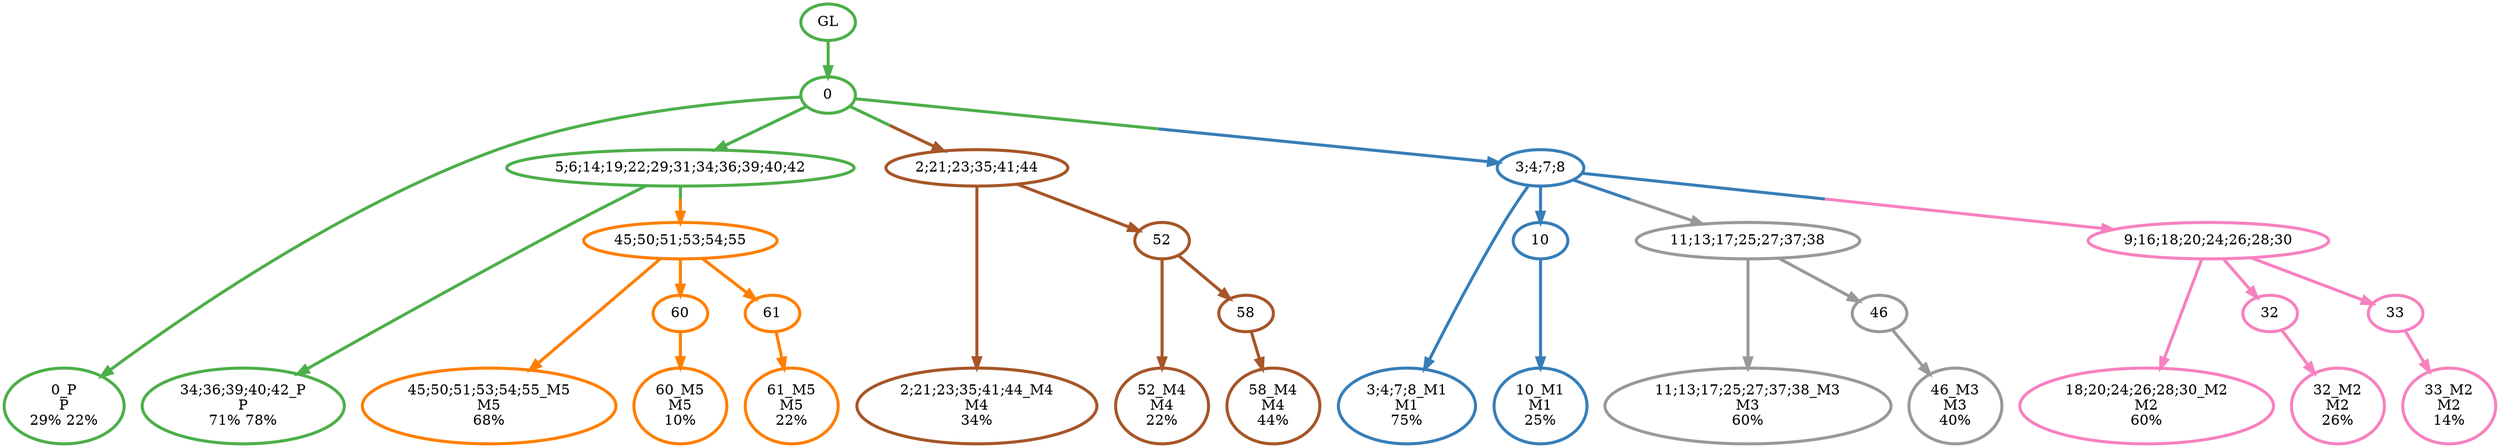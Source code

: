 digraph T {
	{
		rank=same
		28 [penwidth=3,colorscheme=set19,color=3,label="0_P\nP\n29% 22%"]
		26 [penwidth=3,colorscheme=set19,color=3,label="34;36;39;40;42_P\nP\n71% 78%"]
		25 [penwidth=3,colorscheme=set19,color=2,label="3;4;7;8_M1\nM1\n75%"]
		23 [penwidth=3,colorscheme=set19,color=2,label="10_M1\nM1\n25%"]
		22 [penwidth=3,colorscheme=set19,color=8,label="18;20;24;26;28;30_M2\nM2\n60%"]
		20 [penwidth=3,colorscheme=set19,color=8,label="32_M2\nM2\n26%"]
		18 [penwidth=3,colorscheme=set19,color=8,label="33_M2\nM2\n14%"]
		17 [penwidth=3,colorscheme=set19,color=9,label="11;13;17;25;27;37;38_M3\nM3\n60%"]
		15 [penwidth=3,colorscheme=set19,color=9,label="46_M3\nM3\n40%"]
		14 [penwidth=3,colorscheme=set19,color=7,label="2;21;23;35;41;44_M4\nM4\n34%"]
		12 [penwidth=3,colorscheme=set19,color=7,label="52_M4\nM4\n22%"]
		10 [penwidth=3,colorscheme=set19,color=7,label="58_M4\nM4\n44%"]
		9 [penwidth=3,colorscheme=set19,color=5,label="45;50;51;53;54;55_M5\nM5\n68%"]
		7 [penwidth=3,colorscheme=set19,color=5,label="60_M5\nM5\n10%"]
		5 [penwidth=3,colorscheme=set19,color=5,label="61_M5\nM5\n22%"]
	}
	30 [penwidth=3,colorscheme=set19,color=3,label="GL"]
	29 [penwidth=3,colorscheme=set19,color=3,label="0"]
	27 [penwidth=3,colorscheme=set19,color=3,label="5;6;14;19;22;29;31;34;36;39;40;42"]
	24 [penwidth=3,colorscheme=set19,color=2,label="10"]
	21 [penwidth=3,colorscheme=set19,color=8,label="32"]
	19 [penwidth=3,colorscheme=set19,color=8,label="33"]
	16 [penwidth=3,colorscheme=set19,color=9,label="46"]
	13 [penwidth=3,colorscheme=set19,color=7,label="52"]
	11 [penwidth=3,colorscheme=set19,color=7,label="58"]
	8 [penwidth=3,colorscheme=set19,color=5,label="60"]
	6 [penwidth=3,colorscheme=set19,color=5,label="61"]
	4 [penwidth=3,colorscheme=set19,color=9,label="11;13;17;25;27;37;38"]
	3 [penwidth=3,colorscheme=set19,color=8,label="9;16;18;20;24;26;28;30"]
	2 [penwidth=3,colorscheme=set19,color=5,label="45;50;51;53;54;55"]
	1 [penwidth=3,colorscheme=set19,color=7,label="2;21;23;35;41;44"]
	0 [penwidth=3,colorscheme=set19,color=2,label="3;4;7;8"]
	30 -> 29 [penwidth=3,colorscheme=set19,color=3]
	29 -> 28 [penwidth=3,colorscheme=set19,color=3]
	29 -> 27 [penwidth=3,colorscheme=set19,color=3]
	29 -> 1 [penwidth=3,colorscheme=set19,color="3;0.5:7"]
	29 -> 0 [penwidth=3,colorscheme=set19,color="3;0.5:2"]
	27 -> 26 [penwidth=3,colorscheme=set19,color=3]
	27 -> 2 [penwidth=3,colorscheme=set19,color="3;0.5:5"]
	24 -> 23 [penwidth=3,colorscheme=set19,color=2]
	21 -> 20 [penwidth=3,colorscheme=set19,color=8]
	19 -> 18 [penwidth=3,colorscheme=set19,color=8]
	16 -> 15 [penwidth=3,colorscheme=set19,color=9]
	13 -> 12 [penwidth=3,colorscheme=set19,color=7]
	13 -> 11 [penwidth=3,colorscheme=set19,color=7]
	11 -> 10 [penwidth=3,colorscheme=set19,color=7]
	8 -> 7 [penwidth=3,colorscheme=set19,color=5]
	6 -> 5 [penwidth=3,colorscheme=set19,color=5]
	4 -> 17 [penwidth=3,colorscheme=set19,color=9]
	4 -> 16 [penwidth=3,colorscheme=set19,color=9]
	3 -> 22 [penwidth=3,colorscheme=set19,color=8]
	3 -> 21 [penwidth=3,colorscheme=set19,color=8]
	3 -> 19 [penwidth=3,colorscheme=set19,color=8]
	2 -> 9 [penwidth=3,colorscheme=set19,color=5]
	2 -> 8 [penwidth=3,colorscheme=set19,color=5]
	2 -> 6 [penwidth=3,colorscheme=set19,color=5]
	1 -> 14 [penwidth=3,colorscheme=set19,color=7]
	1 -> 13 [penwidth=3,colorscheme=set19,color=7]
	0 -> 25 [penwidth=3,colorscheme=set19,color=2]
	0 -> 24 [penwidth=3,colorscheme=set19,color=2]
	0 -> 4 [penwidth=3,colorscheme=set19,color="2;0.5:9"]
	0 -> 3 [penwidth=3,colorscheme=set19,color="2;0.5:8"]
}
